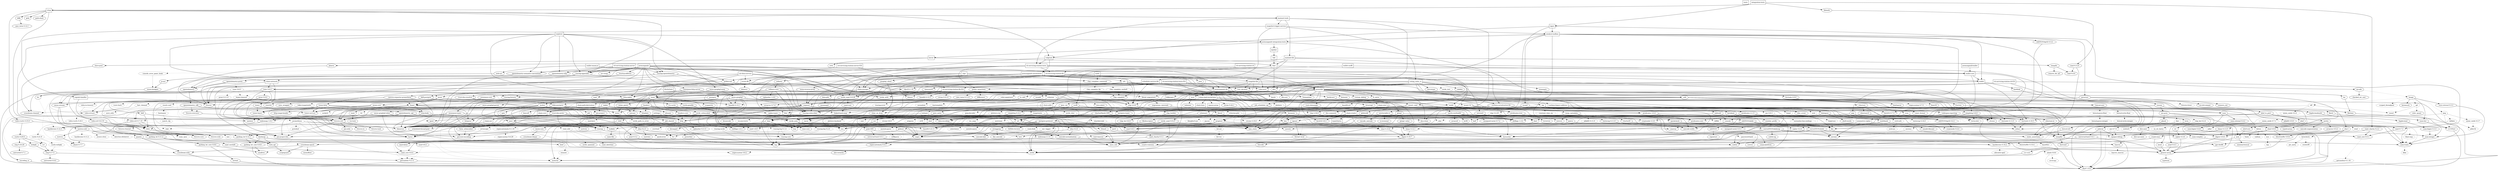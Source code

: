 digraph {
    0 [ label = "tests" shape = box]
    1 [ label = "catalyst-toolbox" shape = box]
    2 [ label = "chain-addr" shape = box]
    3 [ label = "chain-core" shape = box]
    4 [ label = "chain-ser" shape = box]
    5 [ label = "chain-crypto" shape = box]
    6 [ label = "typed-bytes" shape = box]
    7 [ label = "chain-impl-mockchain" shape = box]
    8 [ label = "cardano-legacy-address" shape = box]
    9 [ label = "chain-time" shape = box]
    10 [ label = "chain-vote" shape = box]
    11 [ label = "imhamt" shape = box]
    12 [ label = "sparse-array" shape = box]
    13 [ label = "chain-storage" shape = box]
    14 [ label = "jcli" shape = box]
    15 [ label = "jormungandr-lib" shape = box]
    16 [ label = "jormungandr-automation" shape = box]
    17 [ label = "jortestkit" shape = box]
    18 [ label = "jormungandr-integration-tests" shape = box]
    19 [ label = "hersir" shape = box]
    20 [ label = "thor" shape = box]
    21 [ label = "loki" shape = box]
    22 [ label = "mjolnir" shape = box]
    23 [ label = "snapshot-lib" shape = box]
    24 [ label = "symmetric-cipher" shape = box]
    25 [ label = "vit-servicing-station-lib" shape = box]
    26 [ label = "event-db" shape = box]
    27 [ label = "vit-servicing-station-tests" shape = box]
    28 [ label = "wallet" shape = box]
    29 [ label = "chain-path-derivation" shape = box]
    30 [ label = "hdkeygen" shape = box]
    31 [ label = "chain-network" shape = box]
    32 [ label = "jormungandrwallet" shape = box]
    33 [ label = "wallet-core" shape = box]
    34 [ label = "wallet-wasm-js" shape = box]
    35 [ label = "wallet-uniffi" shape = box]
    36 [ label = "jormungandr" shape = box]
    37 [ label = "explorer" shape = box]
    38 [ label = "settings" shape = box]
    39 [ label = "blockchain" shape = box]
    40 [ label = "vit-servicing-station-cli" shape = box]
    41 [ label = "vit-servicing-station-server" shape = box]
    42 [ label = "iapyx" shape = box]
    43 [ label = "valgrind" shape = box]
    44 [ label = "vitup" shape = box]
    45 [ label = "mainnet-lib" shape = box]
    46 [ label = "mainnet-tools" shape = box]
    47 [ label = "scheduler-service-lib" shape = box]
    48 [ label = "signals-handler" shape = box]
    49 [ label = "snapshot-trigger-service" shape = box]
    50 [ label = "voting_tools_rs" shape = box]
    51 [ label = "integration-tests" shape = box]
    52 [ label = "cat-data-service" shape = box]
    53 [ label = "audit" shape = box]
    54 [ label = "vit-servicing-station-cli-f10" shape = box]
    55 [ label = "vit-servicing-station-lib-f10" shape = box]
    56 [ label = "vit-servicing-station-server-f10" shape = box]
    57 [ label = "vit-servicing-station-tests-f10" shape = box]
    58 [ label = "sign" shape = box]
    59 [ label = "assert_fs" ]
    60 [ label = "bech32 0.8.1" ]
    61 [ label = "clap 4.4.8" ]
    62 [ label = "color-eyre" ]
    63 [ label = "csv" ]
    64 [ label = "fraction" ]
    65 [ label = "futures" ]
    66 [ label = "gag" ]
    67 [ label = "governor" ]
    68 [ label = "graphql_client" ]
    69 [ label = "hex" ]
    70 [ label = "image" ]
    71 [ label = "itertools 0.10.5" ]
    72 [ label = "once_cell" ]
    73 [ label = "qrcode" ]
    74 [ label = "quircs" ]
    75 [ label = "rand 0.8.5" ]
    76 [ label = "rand_chacha 0.3.1" ]
    77 [ label = "rayon" ]
    78 [ label = "regex" ]
    79 [ label = "reqwest" ]
    80 [ label = "rust_decimal" ]
    81 [ label = "serde" ]
    82 [ label = "serde_json" ]
    83 [ label = "serde_yaml 0.9.27" ]
    84 [ label = "sscanf" ]
    85 [ label = "thiserror" ]
    86 [ label = "time" ]
    87 [ label = "tokio" ]
    88 [ label = "tracing" ]
    89 [ label = "tracing-subscriber" ]
    90 [ label = "url" ]
    91 [ label = "cryptoxide 0.4.4" ]
    92 [ label = "proptest" ]
    93 [ label = "quickcheck" ]
    94 [ label = "curve25519-dalek-ng" ]
    95 [ label = "ed25519-bip32 0.4.1" ]
    96 [ label = "ed25519-dalek" ]
    97 [ label = "generic-array" ]
    98 [ label = "rand_core 0.6.4" ]
    99 [ label = "sha2 0.10.8" ]
    100 [ label = "bigdecimal" ]
    101 [ label = "bigdecimalmath" ]
    102 [ label = "lazy_static" ]
    103 [ label = "num" ]
    104 [ label = "strum 0.24.1" ]
    105 [ label = "cbor_event" ]
    106 [ label = "base64 0.21.5" ]
    107 [ label = "const_format" ]
    108 [ label = "criterion" style = dashed]
    109 [ label = "data-pile" ]
    110 [ label = "sled" ]
    111 [ label = "tempfile" ]
    112 [ label = "base64 0.13.1" ]
    113 [ label = "bincode" ]
    114 [ label = "bytes" ]
    115 [ label = "clap_complete" ]
    116 [ label = "gtmpl" ]
    117 [ label = "rpassword" ]
    118 [ label = "serde_yaml 0.8.26" ]
    119 [ label = "http" ]
    120 [ label = "humantime" ]
    121 [ label = "parity-multiaddr" ]
    122 [ label = "serde_with" ]
    123 [ label = "assert_cmd" ]
    124 [ label = "bytesize" ]
    125 [ label = "custom_debug" ]
    126 [ label = "flate2" ]
    127 [ label = "fs_extra" ]
    128 [ label = "json" ]
    129 [ label = "keynesis" ]
    130 [ label = "log" ]
    131 [ label = "netstat2" ]
    132 [ label = "os_info" ]
    133 [ label = "poldercast" ]
    134 [ label = "predicates 2.1.5" ]
    135 [ label = "prost 0.9.0" ]
    136 [ label = "semver" ]
    137 [ label = "sysinfo" ]
    138 [ label = "tar" ]
    139 [ label = "tokio-stream" ]
    140 [ label = "tonic 0.6.2" ]
    141 [ label = "warp" ]
    142 [ label = "zip" ]
    143 [ label = "console" ]
    144 [ label = "dialoguer" ]
    145 [ label = "indicatif" ]
    146 [ label = "sha-1" ]
    147 [ label = "sha2 0.9.9" ]
    148 [ label = "bech32 0.7.3" ]
    149 [ label = "yaml-rust" ]
    150 [ label = "ctrlc" ]
    151 [ label = "slave-pool" ]
    152 [ label = "cocoon" ]
    153 [ label = "dirs" ]
    154 [ label = "serde_test" style = dashed]
    155 [ label = "zeroize" ]
    156 [ label = "diesel" ]
    157 [ label = "diesel_migrations" ]
    158 [ label = "dotenv" ]
    159 [ label = "http-zipkin" ]
    160 [ label = "notify" ]
    161 [ label = "r2d2" ]
    162 [ label = "simplelog 0.8.0" ]
    163 [ label = "tracing-futures" ]
    164 [ label = "bb8" ]
    165 [ label = "bb8-postgres" ]
    166 [ label = "chrono" ]
    167 [ label = "dotenvy" ]
    168 [ label = "tokio-postgres" ]
    169 [ label = "cfg-if 0.1.10" ]
    170 [ label = "dyn-clone" ]
    171 [ label = "fake" ]
    172 [ label = "hyper" ]
    173 [ label = "postgres" ]
    174 [ label = "pretty_assertions" ]
    175 [ label = "rand 0.7.3" ]
    176 [ label = "rand_core 0.5.1" ]
    177 [ label = "refinery" ]
    178 [ label = "hashlink" ]
    179 [ label = "http-body" ]
    180 [ label = "pin-project" ]
    181 [ label = "clear_on_drop" ]
    182 [ label = "console_error_panic_hook" style = dashed]
    183 [ label = "getrandom 0.2.11" ]
    184 [ label = "js-sys" ]
    185 [ label = "wasm-bindgen" ]
    186 [ label = "web-sys" ]
    187 [ label = "uniffi" ]
    188 [ label = "arc-swap" ]
    189 [ label = "jsonrpsee-core" ]
    190 [ label = "jsonrpsee-http-server" ]
    191 [ label = "linked-hash-map" ]
    192 [ label = "local-ip-address" ]
    193 [ label = "lru" ]
    194 [ label = "opentelemetry" ]
    195 [ label = "opentelemetry-otlp" ]
    196 [ label = "opentelemetry-semantic-conventions" ]
    197 [ label = "prometheus" style = dashed]
    198 [ label = "tokio-util 0.6.10" ]
    199 [ label = "tracing-appender" ]
    200 [ label = "tracing-opentelemetry" ]
    201 [ label = "trust-dns-resolver" ]
    202 [ label = "anyhow" ]
    203 [ label = "async-graphql" ]
    204 [ label = "async-graphql-warp" ]
    205 [ label = "futures-channel" ]
    206 [ label = "futures-util" ]
    207 [ label = "ed25519-bip32 0.3.2" ]
    208 [ label = "prettytable-rs" ]
    209 [ label = "warp-reverse-proxy" ]
    210 [ label = "diffy" ]
    211 [ label = "glob" ]
    212 [ label = "path-slash" ]
    213 [ label = "rustls 0.20.9" ]
    214 [ label = "rustls-pemfile" ]
    215 [ label = "tempdir" ]
    216 [ label = "tokio-rustls 0.23.4" ]
    217 [ label = "uuid 0.8.2" ]
    218 [ label = "walkdir" ]
    219 [ label = "cardano-serialization-lib" ]
    220 [ label = "pharos" ]
    221 [ label = "job_scheduler_ng" ]
    222 [ label = "num-traits" ]
    223 [ label = "uuid 1.6.0" ]
    224 [ label = "bytekind" ]
    225 [ label = "cddl" ]
    226 [ label = "ciborium" ]
    227 [ label = "dashmap" ]
    228 [ label = "microtype" ]
    229 [ label = "nonempty" ]
    230 [ label = "validity" ]
    231 [ label = "cfg-if 1.0.0" ]
    232 [ label = "libmath" ]
    233 [ label = "rand_chacha 0.2.2" ]
    234 [ label = "axum" ]
    235 [ label = "metrics" ]
    236 [ label = "metrics-exporter-prometheus" ]
    237 [ label = "tower-http" ]
    238 [ label = "clap_complete_command" ]
    239 [ label = "base64 0.12.3" ]
    240 [ label = "structopt" ]
    241 [ label = "itertools 0.9.0" ]
    242 [ label = "strum 0.21.0" ]
    243 [ label = "anstyle" ]
    244 [ label = "doc-comment" ]
    245 [ label = "globwalk" ]
    246 [ label = "predicates 3.0.4" ]
    247 [ label = "predicates-core" ]
    248 [ label = "predicates-tree" ]
    249 [ label = "clap_builder" ]
    250 [ label = "backtrace" ]
    251 [ label = "color-spantrace" style = dashed]
    252 [ label = "eyre" ]
    253 [ label = "indenter" ]
    254 [ label = "owo-colors" ]
    255 [ label = "tracing-error" style = dashed]
    256 [ label = "csv-core" ]
    257 [ label = "itoa" ]
    258 [ label = "ryu" ]
    259 [ label = "futures-core" ]
    260 [ label = "futures-executor" ]
    261 [ label = "futures-io" ]
    262 [ label = "futures-sink" ]
    263 [ label = "futures-task" ]
    264 [ label = "filedescriptor" ]
    265 [ label = "futures-timer" style = dashed]
    266 [ label = "no-std-compat" ]
    267 [ label = "nonzero_ext" ]
    268 [ label = "parking_lot 0.12.1" ]
    269 [ label = "smallvec" ]
    270 [ label = "bytemuck" ]
    271 [ label = "byteorder" ]
    272 [ label = "color_quant" ]
    273 [ label = "gif" style = dashed]
    274 [ label = "jpeg-decoder" style = dashed]
    275 [ label = "num-iter" ]
    276 [ label = "num-rational 0.3.2" ]
    277 [ label = "png" style = dashed]
    278 [ label = "scoped_threadpool" style = dashed]
    279 [ label = "tiff" style = dashed]
    280 [ label = "either" ]
    281 [ label = "checked_int_cast" ]
    282 [ label = "ppv-lite86" ]
    283 [ label = "rayon-core" ]
    284 [ label = "aho-corasick" ]
    285 [ label = "memchr" ]
    286 [ label = "regex-automata 0.4.3" ]
    287 [ label = "regex-syntax 0.8.2" ]
    288 [ label = "serde_urlencoded" ]
    289 [ label = "tower-service" ]
    290 [ label = "arrayvec 0.7.4" ]
    291 [ label = "borsh" style = dashed]
    292 [ label = "rkyv" style = dashed]
    293 [ label = "indexmap 2.1.0" ]
    294 [ label = "unsafe-libyaml" ]
    295 [ label = "deranged" ]
    296 [ label = "powerfmt" ]
    297 [ label = "time-core" ]
    298 [ label = "mio" style = dashed]
    299 [ label = "num_cpus" style = dashed]
    300 [ label = "pin-project-lite" ]
    301 [ label = "tracing-core" ]
    302 [ label = "matchers" style = dashed]
    303 [ label = "nu-ansi-term" style = dashed]
    304 [ label = "sharded-slab" style = dashed]
    305 [ label = "thread_local" ]
    306 [ label = "tracing-log 0.2.0" style = dashed]
    307 [ label = "tracing-serde" style = dashed]
    308 [ label = "form_urlencoded" ]
    309 [ label = "idna 0.4.0" ]
    310 [ label = "percent-encoding" ]
    311 [ label = "bit-set" style = dashed]
    312 [ label = "bit-vec" style = dashed]
    313 [ label = "bitflags 2.4.1" ]
    314 [ label = "rand_xorshift" ]
    315 [ label = "rusty-fork" style = dashed]
    316 [ label = "unarray" ]
    317 [ label = "env_logger" style = dashed]
    318 [ label = "digest 0.9.0" ]
    319 [ label = "subtle-ng" ]
    320 [ label = "curve25519-dalek" ]
    321 [ label = "ed25519" ]
    322 [ label = "typenum" ]
    323 [ label = "digest 0.10.7" ]
    324 [ label = "num-bigint 0.3.3" ]
    325 [ label = "num-integer" ]
    326 [ label = "num-bigint 0.4.6" ]
    327 [ label = "num-complex" ]
    328 [ label = "num-rational 0.4.2" ]
    329 [ label = "atty" style = dashed]
    330 [ label = "cast" style = dashed]
    331 [ label = "clap 2.34.0" ]
    332 [ label = "criterion-plot" style = dashed]
    333 [ label = "oorandom" style = dashed]
    334 [ label = "plotters" style = dashed]
    335 [ label = "serde_cbor" style = dashed]
    336 [ label = "tinytemplate" style = dashed]
    337 [ label = "memmap2" ]
    338 [ label = "crc32fast" ]
    339 [ label = "crossbeam-epoch" ]
    340 [ label = "crossbeam-utils" ]
    341 [ label = "fxhash" ]
    342 [ label = "libc" ]
    343 [ label = "parking_lot 0.11.2" ]
    344 [ label = "fastrand" ]
    345 [ label = "gtmpl_value" ]
    346 [ label = "indexmap 1.9.3" ]
    347 [ label = "fnv" ]
    348 [ label = "arrayref" ]
    349 [ label = "bs58" ]
    350 [ label = "data-encoding" ]
    351 [ label = "multihash" ]
    352 [ label = "static_assertions" ]
    353 [ label = "unsigned-varint 0.7.2" ]
    354 [ label = "bstr" ]
    355 [ label = "wait-timeout" ]
    356 [ label = "miniz_oxide 0.7.1" style = dashed]
    357 [ label = "cryptoxide 0.3.6" ]
    358 [ label = "bitflags 1.3.2" ]
    359 [ label = "difflib" style = dashed]
    360 [ label = "float-cmp" style = dashed]
    361 [ label = "normalize-line-endings" style = dashed]
    362 [ label = "filetime" ]
    363 [ label = "tokio-util 0.7.10" ]
    364 [ label = "async-stream" ]
    365 [ label = "h2" style = dashed]
    366 [ label = "hyper-timeout" style = dashed]
    367 [ label = "tower" ]
    368 [ label = "tower-layer" ]
    369 [ label = "headers" ]
    370 [ label = "mime" ]
    371 [ label = "mime_guess" ]
    372 [ label = "multer" ]
    373 [ label = "scoped-tls" ]
    374 [ label = "tokio-rustls 0.24.1" style = dashed]
    375 [ label = "tokio-tungstenite" style = dashed]
    376 [ label = "aes 0.8.3" style = dashed]
    377 [ label = "bzip2" style = dashed]
    378 [ label = "constant_time_eq" style = dashed]
    379 [ label = "hmac 0.12.1" ]
    380 [ label = "pbkdf2 0.11.0" style = dashed]
    381 [ label = "sha1" ]
    382 [ label = "zstd" style = dashed]
    383 [ label = "unicode-width" ]
    384 [ label = "shell-words" ]
    385 [ label = "number_prefix" ]
    386 [ label = "block-buffer 0.9.0" ]
    387 [ label = "opaque-debug" ]
    388 [ label = "crossbeam-channel" ]
    389 [ label = "aes-gcm" ]
    390 [ label = "chacha20poly1305" ]
    391 [ label = "hmac 0.11.0" ]
    392 [ label = "pbkdf2 0.9.0" ]
    393 [ label = "dirs-sys" ]
    394 [ label = "libsqlite3-sys" style = dashed]
    395 [ label = "pq-sys" style = dashed]
    396 [ label = "migrations_internals" ]
    397 [ label = "zipkin" ]
    398 [ label = "scheduled-thread-pool" ]
    399 [ label = "termcolor" ]
    400 [ label = "fallible-iterator" ]
    401 [ label = "phf" ]
    402 [ label = "postgres-protocol" ]
    403 [ label = "postgres-types" ]
    404 [ label = "whoami" ]
    405 [ label = "deunicode" ]
    406 [ label = "url-escape" style = dashed]
    407 [ label = "httparse" ]
    408 [ label = "httpdate" ]
    409 [ label = "socket2" style = dashed]
    410 [ label = "want" ]
    411 [ label = "ansi_term 0.11.0" ]
    412 [ label = "difference" ]
    413 [ label = "getrandom 0.1.16" style = dashed]
    414 [ label = "refinery-core" ]
    415 [ label = "hashbrown 0.14.2" ]
    416 [ label = "camino" ]
    417 [ label = "cargo_metadata" ]
    418 [ label = "beef" ]
    419 [ label = "jsonrpsee-types" ]
    420 [ label = "rustc-hash" style = dashed]
    421 [ label = "globset" ]
    422 [ label = "unicase" ]
    423 [ label = "hashbrown 0.12.3" ]
    424 [ label = "opentelemetry_api" ]
    425 [ label = "opentelemetry_sdk" ]
    426 [ label = "opentelemetry-proto" ]
    427 [ label = "prost 0.11.9" style = dashed]
    428 [ label = "tonic 0.8.3" style = dashed]
    429 [ label = "protobuf" style = dashed]
    430 [ label = "slab" style = dashed]
    431 [ label = "tracing-log 0.1.4" style = dashed]
    432 [ label = "lru-cache" ]
    433 [ label = "resolv-conf" style = dashed]
    434 [ label = "trust-dns-proto" ]
    435 [ label = "async-graphql-parser" ]
    436 [ label = "async-graphql-value" ]
    437 [ label = "fast_chemail" style = dashed]
    438 [ label = "pin-utils" ]
    439 [ label = "encode_unicode" ]
    440 [ label = "is-terminal" ]
    441 [ label = "term" ]
    442 [ label = "ansi_term 0.12.1" ]
    443 [ label = "ring 0.16.20" ]
    444 [ label = "sct" ]
    445 [ label = "webpki" ]
    446 [ label = "rand 0.4.6" ]
    447 [ label = "remove_dir_all" ]
    448 [ label = "same-file" ]
    449 [ label = "schemars" ]
    450 [ label = "cron" ]
    451 [ label = "libm" style = dashed]
    452 [ label = "abnf_to_pest" ]
    453 [ label = "base16" ]
    454 [ label = "base64-url" style = dashed]
    455 [ label = "clap 3.2.25" style = dashed]
    456 [ label = "codespan-reporting" ]
    457 [ label = "hexf-parse" ]
    458 [ label = "itertools 0.11.0" ]
    459 [ label = "lexical-core" ]
    460 [ label = "pest_meta" ]
    461 [ label = "pest_vm" ]
    462 [ label = "regex-syntax 0.7.5" style = dashed]
    463 [ label = "simplelog 0.12.1" ]
    464 [ label = "uriparse" style = dashed]
    465 [ label = "ciborium-io" ]
    466 [ label = "ciborium-ll" ]
    467 [ label = "lock_api" ]
    468 [ label = "parking_lot_core 0.9.9" ]
    469 [ label = "secrecy" style = dashed]
    470 [ label = "rand 0.3.23" ]
    471 [ label = "axum-core" ]
    472 [ label = "matchit" ]
    473 [ label = "serde_path_to_error" style = dashed]
    474 [ label = "sync_wrapper" ]
    475 [ label = "ahash 0.7.7" ]
    476 [ label = "ipnet" ]
    477 [ label = "metrics-util" ]
    478 [ label = "quanta" ]
    479 [ label = "http-range-header" ]
    480 [ label = "clap_complete_fig" style = dashed]
    481 [ label = "clap_complete_nushell" style = dashed]
    482 [ label = "ignore" ]
    483 [ label = "termtree" ]
    484 [ label = "anstream" style = dashed]
    485 [ label = "clap_lex 0.6.0" ]
    486 [ label = "strsim 0.10.0" style = dashed]
    487 [ label = "rustc-demangle" ]
    488 [ label = "weezl" style = dashed]
    489 [ label = "deflate" style = dashed]
    490 [ label = "miniz_oxide 0.3.7" style = dashed]
    491 [ label = "miniz_oxide 0.4.4" style = dashed]
    492 [ label = "crossbeam-deque" ]
    493 [ label = "bitvec" style = dashed]
    494 [ label = "bytecheck" style = dashed]
    495 [ label = "ptr_meta" style = dashed]
    496 [ label = "rend" style = dashed]
    497 [ label = "seahash" style = dashed]
    498 [ label = "tinyvec" ]
    499 [ label = "equivalent" ]
    500 [ label = "regex-automata 0.1.10" style = dashed]
    501 [ label = "overload" style = dashed]
    502 [ label = "unicode-bidi" ]
    503 [ label = "unicode-normalization" ]
    504 [ label = "quick-error" style = dashed]
    505 [ label = "subtle" ]
    506 [ label = "signature" ]
    507 [ label = "block-buffer 0.10.4" style = dashed]
    508 [ label = "crypto-common" ]
    509 [ label = "strsim 0.8.0" style = dashed]
    510 [ label = "textwrap 0.11.0" ]
    511 [ label = "vec_map" style = dashed]
    512 [ label = "plotters-backend" style = dashed]
    513 [ label = "plotters-svg" style = dashed]
    514 [ label = "half" ]
    515 [ label = "memoffset" ]
    516 [ label = "scopeguard" ]
    517 [ label = "instant" ]
    518 [ label = "parking_lot_core 0.8.6" ]
    519 [ label = "unsigned-varint 0.5.1" ]
    520 [ label = "adler" style = dashed]
    521 [ label = "tokio-io-timeout" style = dashed]
    522 [ label = "headers-core" ]
    523 [ label = "encoding_rs" ]
    524 [ label = "spin" ]
    525 [ label = "rustls 0.21.9" style = dashed]
    526 [ label = "tungstenite" style = dashed]
    527 [ label = "cipher 0.4.4" ]
    528 [ label = "bzip2-sys" style = dashed]
    529 [ label = "password-hash" style = dashed]
    530 [ label = "zstd-safe" style = dashed]
    531 [ label = "aead 0.4.3" ]
    532 [ label = "aes 0.7.5" style = dashed]
    533 [ label = "cipher 0.3.0" ]
    534 [ label = "ctr" ]
    535 [ label = "ghash" ]
    536 [ label = "aead 0.5.2" ]
    537 [ label = "chacha20" ]
    538 [ label = "poly1305" ]
    539 [ label = "crypto-mac" ]
    540 [ label = "lazycell" ]
    541 [ label = "zipkin-types" ]
    542 [ label = "phf_shared" ]
    543 [ label = "md-5" ]
    544 [ label = "stringprep" ]
    545 [ label = "try-lock" ]
    546 [ label = "siphasher 1.0.0" ]
    547 [ label = "toml" ]
    548 [ label = "ahash 0.8.6" style = dashed]
    549 [ label = "allocator-api2" style = dashed]
    550 [ label = "cargo-platform" ]
    551 [ label = "hostname" style = dashed]
    552 [ label = "idna 0.2.3" ]
    553 [ label = "pest" ]
    554 [ label = "ascii_utils" style = dashed]
    555 [ label = "dirs-next" ]
    556 [ label = "untrusted 0.7.1" ]
    557 [ label = "ring 0.17.5" ]
    558 [ label = "untrusted 0.9.0" ]
    559 [ label = "nom" ]
    560 [ label = "abnf" ]
    561 [ label = "pretty" ]
    562 [ label = "clap_lex 0.2.4" style = dashed]
    563 [ label = "textwrap 0.16.0" style = dashed]
    564 [ label = "lexical-parse-float" style = dashed]
    565 [ label = "lexical-parse-integer" style = dashed]
    566 [ label = "lexical-util" ]
    567 [ label = "lexical-write-float" style = dashed]
    568 [ label = "lexical-write-integer" style = dashed]
    569 [ label = "atomic-shim" style = dashed]
    570 [ label = "hashbrown 0.11.2" style = dashed]
    571 [ label = "sketches-ddsketch" style = dashed]
    572 [ label = "anstyle-parse" style = dashed]
    573 [ label = "anstyle-query" style = dashed]
    574 [ label = "colorchoice" style = dashed]
    575 [ label = "utf8parse" style = dashed]
    576 [ label = "adler32" style = dashed]
    577 [ label = "funty" style = dashed]
    578 [ label = "radium" style = dashed]
    579 [ label = "tap" style = dashed]
    580 [ label = "wyz" style = dashed]
    581 [ label = "simdutf8" style = dashed]
    582 [ label = "tinyvec_macros" style = dashed]
    583 [ label = "regex-syntax 0.6.29" style = dashed]
    584 [ label = "rustls-webpki" style = dashed]
    585 [ label = "utf-8" style = dashed]
    586 [ label = "inout" ]
    587 [ label = "base64ct" style = dashed]
    588 [ label = "zstd-sys" style = dashed]
    589 [ label = "polyval" ]
    590 [ label = "universal-hash 0.5.1" ]
    591 [ label = "siphasher 0.3.11" ]
    592 [ label = "finl_unicode" ]
    593 [ label = "serde_spanned" ]
    594 [ label = "toml_datetime" ]
    595 [ label = "toml_edit" style = dashed]
    596 [ label = "zerocopy" style = dashed]
    597 [ label = "match_cfg" style = dashed]
    598 [ label = "matches" ]
    599 [ label = "ucd-trie" ]
    600 [ label = "dirs-sys-next" ]
    601 [ label = "minimal-lexical" ]
    602 [ label = "abnf-core" ]
    603 [ label = "arrayvec 0.5.2" ]
    604 [ label = "typed-arena" ]
    605 [ label = "unicode-segmentation" ]
    606 [ label = "os_str_bytes" style = dashed]
    607 [ label = "universal-hash 0.4.1" ]
    608 [ label = "winnow" style = dashed]
    1 -> 62 [ ]
    1 -> 66 [ ]
    1 -> 67 [ ]
    1 -> 18 [ ]
    1 -> 73 [ ]
    1 -> 74 [ ]
    1 -> 84 [ ]
    1 -> 24 [ ]
    1 -> 25 [ style = dotted]
    1 -> 28 [ ]
    2 -> 3 [ ]
    2 -> 5 [ ]
    3 -> 4 [ ]
    4 -> 85 [ ]
    5 -> 60 [ ]
    5 -> 94 [ ]
    5 -> 95 [ ]
    5 -> 96 [ ]
    5 -> 69 [ ]
    5 -> 92 [ style = dotted]
    5 -> 93 [ style = dotted]
    5 -> 77 [ ]
    5 -> 99 [ ]
    5 -> 6 [ ]
    7 -> 8 [ ]
    7 -> 2 [ ]
    7 -> 9 [ ]
    7 -> 10 [ ]
    7 -> 11 [ ]
    7 -> 12 [ ]
    7 -> 104 [ ]
    8 -> 105 [ ]
    8 -> 95 [ ]
    9 -> 3 [ ]
    9 -> 92 [ style = dotted]
    9 -> 93 [ style = dotted]
    10 -> 106 [ ]
    10 -> 101 [ ]
    10 -> 3 [ ]
    10 -> 5 [ ]
    10 -> 107 [ ]
    10 -> 103 [ ]
    10 -> 88 [ ]
    11 -> 92 [ style = dotted]
    11 -> 85 [ ]
    13 -> 108 [ style = dotted]
    13 -> 109 [ ]
    13 -> 98 [ style = dotted]
    13 -> 110 [ ]
    13 -> 111 [ style = dotted]
    13 -> 85 [ ]
    14 -> 113 [ ]
    14 -> 115 [ ]
    14 -> 116 [ ]
    14 -> 15 [ ]
    14 -> 79 [ ]
    14 -> 117 [ ]
    14 -> 118 [ ]
    15 -> 7 [ ]
    15 -> 119 [ ]
    15 -> 120 [ ]
    15 -> 121 [ ]
    15 -> 122 [ ]
    16 -> 123 [ ]
    16 -> 13 [ ]
    16 -> 68 [ ]
    16 -> 14 [ ]
    16 -> 17 [ ]
    16 -> 128 [ ]
    16 -> 131 [ ]
    16 -> 133 [ ]
    16 -> 140 [ ]
    16 -> 89 [ ]
    17 -> 59 [ ]
    17 -> 112 [ ]
    17 -> 60 [ ]
    17 -> 124 [ ]
    17 -> 63 [ ]
    17 -> 125 [ ]
    17 -> 144 [ ]
    17 -> 127 [ ]
    17 -> 69 [ ]
    17 -> 120 [ ]
    17 -> 145 [ ]
    17 -> 132 [ ]
    17 -> 134 [ ]
    17 -> 79 [ ]
    17 -> 136 [ ]
    17 -> 118 [ ]
    17 -> 146 [ ]
    17 -> 147 [ ]
    17 -> 137 [ ]
    17 -> 138 [ ]
    17 -> 141 [ ]
    17 -> 142 [ ]
    18 -> 148 [ ]
    18 -> 19 [ ]
    18 -> 22 [ ]
    19 -> 150 [ ]
    19 -> 151 [ ]
    19 -> 20 [ ]
    20 -> 152 [ ]
    20 -> 153 [ ]
    20 -> 16 [ ]
    21 -> 20 [ ]
    22 -> 21 [ ]
    23 -> 64 [ ]
    23 -> 15 [ ]
    23 -> 79 [ ]
    23 -> 80 [ ]
    23 -> 154 [ style = dotted]
    23 -> 83 [ ]
    24 -> 91 [ ]
    24 -> 75 [ ]
    24 -> 85 [ ]
    24 -> 155 [ ]
    25 -> 61 [ ]
    25 -> 157 [ ]
    25 -> 158 [ ]
    25 -> 26 [ ]
    25 -> 159 [ ]
    25 -> 71 [ ]
    25 -> 160 [ ]
    25 -> 162 [ ]
    25 -> 23 [ ]
    25 -> 163 [ ]
    25 -> 89 [ ]
    25 -> 141 [ ]
    26 -> 165 [ ]
    26 -> 167 [ ]
    26 -> 80 [ ]
    26 -> 85 [ ]
    27 -> 123 [ ]
    27 -> 169 [ ]
    27 -> 170 [ ]
    27 -> 171 [ ]
    27 -> 17 [ ]
    27 -> 174 [ ]
    27 -> 177 [ ]
    27 -> 25 [ ]
    28 -> 178 [ ]
    28 -> 30 [ ]
    28 -> 71 [ ]
    28 -> 15 [ ]
    29 -> 85 [ ]
    30 -> 8 [ ]
    30 -> 2 [ ]
    30 -> 29 [ ]
    31 -> 5 [ ]
    31 -> 65 [ ]
    31 -> 85 [ ]
    31 -> 140 [ ]
    32 -> 33 [ ]
    33 -> 148 [ ]
    33 -> 24 [ ]
    33 -> 28 [ ]
    34 -> 181 [ ]
    34 -> 182 [ style = dotted]
    34 -> 33 [ ]
    34 -> 186 [ ]
    35 -> 187 [ ]
    35 -> 33 [ ]
    36 -> 188 [ ]
    36 -> 31 [ ]
    36 -> 13 [ ]
    36 -> 61 [ ]
    36 -> 159 [ ]
    36 -> 15 [ ]
    36 -> 190 [ ]
    36 -> 192 [ ]
    36 -> 195 [ ]
    36 -> 196 [ ]
    36 -> 133 [ ]
    36 -> 197 [ style = dotted]
    36 -> 79 [ ]
    36 -> 118 [ ]
    36 -> 199 [ ]
    36 -> 200 [ ]
    36 -> 201 [ ]
    36 -> 141 [ ]
    37 -> 202 [ ]
    37 -> 204 [ ]
    37 -> 31 [ ]
    37 -> 159 [ ]
    37 -> 18 [ ]
    37 -> 195 [ ]
    37 -> 196 [ ]
    37 -> 199 [ ]
    37 -> 200 [ ]
    38 -> 110 [ ]
    38 -> 85 [ ]
    39 -> 7 [ ]
    39 -> 193 [ ]
    40 -> 63 [ ]
    40 -> 25 [ ]
    41 -> 195 [ ]
    41 -> 196 [ ]
    41 -> 199 [ ]
    41 -> 200 [ ]
    41 -> 25 [ ]
    42 -> 1 [ ]
    42 -> 207 [ ]
    42 -> 208 [ ]
    42 -> 43 [ ]
    43 -> 16 [ ]
    43 -> 27 [ ]
    43 -> 33 [ ]
    43 -> 209 [ ]
    44 -> 210 [ ]
    44 -> 211 [ ]
    44 -> 46 [ ]
    44 -> 212 [ ]
    44 -> 216 [ ]
    44 -> 199 [ ]
    44 -> 217 [ ]
    44 -> 43 [ ]
    45 -> 219 [ ]
    45 -> 220 [ ]
    45 -> 23 [ ]
    45 -> 215 [ ]
    45 -> 20 [ ]
    46 -> 221 [ ]
    46 -> 45 [ ]
    46 -> 208 [ ]
    46 -> 49 [ ]
    46 -> 27 [ ]
    47 -> 166 [ ]
    47 -> 61 [ ]
    47 -> 65 [ ]
    47 -> 17 [ ]
    47 -> 223 [ ]
    48 -> 65 [ ]
    48 -> 87 [ ]
    49 -> 1 [ ]
    49 -> 47 [ ]
    49 -> 48 [ ]
    49 -> 50 [ ]
    50 -> 224 [ ]
    50 -> 219 [ ]
    50 -> 225 [ ]
    50 -> 61 [ ]
    50 -> 62 [ ]
    50 -> 227 [ ]
    50 -> 153 [ ]
    50 -> 228 [ ]
    50 -> 229 [ ]
    50 -> 92 [ ]
    50 -> 77 [ ]
    50 -> 80 [ ]
    50 -> 230 [ ]
    51 -> 42 [ ]
    51 -> 232 [ ]
    51 -> 233 [ ]
    51 -> 44 [ ]
    52 -> 234 [ ]
    52 -> 61 [ ]
    52 -> 26 [ ]
    52 -> 236 [ ]
    52 -> 122 [ ]
    52 -> 237 [ ]
    52 -> 89 [ ]
    53 -> 13 [ ]
    53 -> 238 [ ]
    53 -> 62 [ ]
    53 -> 118 [ ]
    53 -> 28 [ ]
    54 -> 63 [ ]
    54 -> 175 [ ]
    54 -> 111 [ ]
    54 -> 55 [ ]
    55 -> 239 [ ]
    55 -> 157 [ ]
    55 -> 158 [ ]
    55 -> 159 [ ]
    55 -> 241 [ ]
    55 -> 160 [ ]
    55 -> 162 [ ]
    55 -> 240 [ ]
    55 -> 242 [ ]
    55 -> 163 [ ]
    55 -> 89 [ ]
    55 -> 141 [ ]
    56 -> 199 [ ]
    56 -> 55 [ ]
    57 -> 123 [ ]
    57 -> 169 [ ]
    57 -> 7 [ ]
    57 -> 170 [ ]
    57 -> 171 [ ]
    57 -> 17 [ ]
    57 -> 174 [ ]
    57 -> 55 [ ]
    58 -> 13 [ ]
    58 -> 238 [ ]
    58 -> 62 [ ]
    58 -> 15 [ ]
    58 -> 79 [ ]
    58 -> 118 [ ]
    59 -> 244 [ ]
    59 -> 245 [ ]
    59 -> 246 [ ]
    59 -> 248 [ ]
    59 -> 111 [ ]
    61 -> 249 [ ]
    62 -> 250 [ ]
    62 -> 251 [ style = dotted]
    62 -> 252 [ ]
    63 -> 256 [ ]
    63 -> 257 [ ]
    63 -> 258 [ ]
    63 -> 81 [ ]
    64 -> 102 [ style = dotted]
    64 -> 103 [ ]
    65 -> 260 [ style = dotted]
    66 -> 264 [ ]
    66 -> 111 [ ]
    67 -> 65 [ style = dotted]
    67 -> 265 [ style = dotted]
    67 -> 266 [ ]
    67 -> 267 [ ]
    67 -> 268 [ ]
    67 -> 75 [ style = dotted]
    68 -> 82 [ ]
    70 -> 270 [ ]
    70 -> 273 [ style = dotted]
    70 -> 275 [ ]
    70 -> 276 [ ]
    70 -> 277 [ style = dotted]
    70 -> 278 [ style = dotted]
    70 -> 279 [ style = dotted]
    71 -> 280 [ ]
    73 -> 281 [ ]
    73 -> 70 [ style = dotted]
    74 -> 222 [ ]
    74 -> 85 [ ]
    75 -> 76 [ style = dotted]
    76 -> 282 [ ]
    76 -> 98 [ ]
    77 -> 280 [ ]
    77 -> 283 [ ]
    78 -> 286 [ ]
    79 -> 106 [ ]
    79 -> 206 [ ]
    79 -> 119 [ ]
    79 -> 82 [ style = dotted]
    79 -> 288 [ ]
    79 -> 289 [ ]
    79 -> 90 [ ]
    80 -> 290 [ ]
    80 -> 291 [ style = dotted]
    80 -> 173 [ style = dotted]
    80 -> 292 [ style = dotted]
    82 -> 257 [ ]
    82 -> 258 [ ]
    82 -> 81 [ ]
    83 -> 293 [ ]
    83 -> 257 [ ]
    83 -> 258 [ ]
    83 -> 81 [ ]
    83 -> 294 [ ]
    84 -> 107 [ ]
    84 -> 102 [ ]
    84 -> 78 [ ]
    86 -> 295 [ ]
    86 -> 257 [ style = dotted]
    86 -> 297 [ ]
    87 -> 114 [ style = dotted]
    87 -> 298 [ style = dotted]
    87 -> 299 [ style = dotted]
    87 -> 268 [ style = dotted]
    87 -> 300 [ ]
    88 -> 130 [ style = dotted]
    88 -> 300 [ ]
    88 -> 301 [ ]
    89 -> 302 [ style = dotted]
    89 -> 303 [ style = dotted]
    89 -> 78 [ style = dotted]
    89 -> 82 [ style = dotted]
    89 -> 304 [ style = dotted]
    89 -> 269 [ style = dotted]
    89 -> 305 [ style = dotted]
    89 -> 86 [ style = dotted]
    89 -> 88 [ style = dotted]
    89 -> 306 [ style = dotted]
    89 -> 307 [ style = dotted]
    90 -> 308 [ ]
    90 -> 309 [ ]
    90 -> 81 [ style = dotted]
    92 -> 311 [ style = dotted]
    92 -> 313 [ ]
    92 -> 102 [ style = dotted]
    92 -> 222 [ ]
    92 -> 75 [ ]
    92 -> 314 [ ]
    92 -> 287 [ style = dotted]
    92 -> 315 [ style = dotted]
    92 -> 316 [ ]
    93 -> 317 [ style = dotted]
    93 -> 175 [ ]
    94 -> 271 [ ]
    94 -> 318 [ ]
    94 -> 98 [ ]
    94 -> 319 [ ]
    94 -> 155 [ ]
    95 -> 91 [ ]
    96 -> 320 [ ]
    96 -> 321 [ ]
    96 -> 175 [ style = dotted]
    96 -> 81 [ style = dotted]
    96 -> 147 [ ]
    97 -> 322 [ ]
    98 -> 183 [ style = dotted]
    99 -> 323 [ ]
    100 -> 324 [ ]
    101 -> 100 [ ]
    103 -> 327 [ ]
    103 -> 275 [ ]
    103 -> 328 [ ]
    108 -> 331 [ style = dashed]
    108 -> 332 [ style = dashed]
    108 -> 63 [ style = dashed]
    108 -> 65 [ style = dotted]
    108 -> 102 [ style = dashed]
    108 -> 333 [ style = dashed]
    108 -> 334 [ style = dashed]
    108 -> 77 [ style = dashed]
    108 -> 78 [ style = dashed]
    108 -> 335 [ style = dashed]
    108 -> 336 [ style = dashed]
    108 -> 87 [ style = dotted]
    108 -> 218 [ style = dashed]
    109 -> 337 [ ]
    110 -> 338 [ ]
    110 -> 339 [ ]
    110 -> 341 [ ]
    110 -> 342 [ ]
    110 -> 130 [ ]
    110 -> 343 [ ]
    111 -> 231 [ ]
    111 -> 344 [ ]
    113 -> 81 [ ]
    114 -> 81 [ style = dotted]
    115 -> 61 [ ]
    116 -> 345 [ ]
    116 -> 71 [ ]
    116 -> 102 [ ]
    116 -> 310 [ ]
    117 -> 82 [ ]
    118 -> 346 [ ]
    118 -> 258 [ ]
    118 -> 149 [ ]
    119 -> 114 [ ]
    119 -> 347 [ ]
    119 -> 257 [ ]
    121 -> 348 [ ]
    121 -> 349 [ ]
    121 -> 271 [ ]
    121 -> 350 [ ]
    121 -> 351 [ ]
    121 -> 352 [ ]
    121 -> 353 [ ]
    121 -> 90 [ style = dotted]
    122 -> 112 [ style = dotted]
    122 -> 166 [ style = dotted]
    122 -> 69 [ style = dotted]
    122 -> 346 [ style = dotted]
    122 -> 82 [ style = dotted]
    122 -> 86 [ style = dotted]
    123 -> 354 [ ]
    123 -> 244 [ ]
    123 -> 246 [ ]
    123 -> 248 [ ]
    123 -> 355 [ ]
    126 -> 338 [ ]
    126 -> 356 [ style = dotted]
    129 -> 357 [ ]
    129 -> 69 [ ]
    129 -> 76 [ ]
    129 -> 85 [ ]
    130 -> 81 [ style = dotted]
    131 -> 358 [ ]
    131 -> 342 [ ]
    131 -> 85 [ ]
    132 -> 130 [ ]
    133 -> 129 [ ]
    133 -> 193 [ ]
    134 -> 359 [ style = dotted]
    134 -> 360 [ style = dotted]
    134 -> 71 [ ]
    134 -> 361 [ style = dotted]
    134 -> 247 [ ]
    134 -> 78 [ style = dotted]
    135 -> 114 [ ]
    136 -> 81 [ style = dotted]
    137 -> 77 [ style = dotted]
    138 -> 362 [ ]
    139 -> 363 [ style = dotted]
    140 -> 364 [ ]
    140 -> 112 [ ]
    140 -> 366 [ style = dotted]
    140 -> 310 [ ]
    140 -> 135 [ style = dotted]
    140 -> 139 [ ]
    140 -> 198 [ ]
    140 -> 367 [ style = dotted]
    140 -> 163 [ style = dotted]
    141 -> 369 [ ]
    141 -> 172 [ ]
    141 -> 371 [ ]
    141 -> 372 [ style = dotted]
    141 -> 180 [ ]
    141 -> 214 [ ]
    141 -> 373 [ ]
    141 -> 82 [ ]
    141 -> 288 [ ]
    141 -> 374 [ style = dotted]
    141 -> 139 [ ]
    141 -> 375 [ style = dotted]
    142 -> 376 [ style = dotted]
    142 -> 271 [ ]
    142 -> 377 [ style = dotted]
    142 -> 378 [ style = dotted]
    142 -> 126 [ style = dotted]
    142 -> 380 [ style = dotted]
    142 -> 381 [ style = dotted]
    142 -> 86 [ style = dotted]
    142 -> 382 [ style = dotted]
    143 -> 102 [ ]
    143 -> 342 [ ]
    143 -> 383 [ style = dotted]
    144 -> 143 [ ]
    144 -> 384 [ ]
    144 -> 111 [ style = dotted]
    144 -> 155 [ style = dotted]
    145 -> 143 [ ]
    145 -> 385 [ ]
    145 -> 78 [ ]
    146 -> 386 [ ]
    146 -> 231 [ ]
    146 -> 318 [ ]
    146 -> 387 [ ]
    147 -> 386 [ ]
    147 -> 231 [ ]
    147 -> 318 [ ]
    147 -> 387 [ ]
    149 -> 191 [ ]
    151 -> 388 [ ]
    152 -> 389 [ ]
    152 -> 390 [ ]
    152 -> 392 [ ]
    152 -> 75 [ ]
    153 -> 393 [ ]
    154 -> 81 [ style = dashed]
    156 -> 358 [ style = dotted]
    156 -> 271 [ ]
    156 -> 166 [ style = dotted]
    156 -> 394 [ style = dotted]
    156 -> 395 [ style = dotted]
    156 -> 161 [ style = dotted]
    156 -> 82 [ style = dotted]
    157 -> 396 [ ]
    159 -> 119 [ ]
    159 -> 397 [ ]
    160 -> 358 [ ]
    160 -> 388 [ style = dotted]
    160 -> 362 [ ]
    160 -> 342 [ ]
    160 -> 218 [ ]
    161 -> 130 [ ]
    161 -> 398 [ ]
    162 -> 166 [ ]
    162 -> 130 [ ]
    162 -> 399 [ style = dotted]
    163 -> 180 [ style = dotted]
    163 -> 88 [ ]
    164 -> 206 [ ]
    164 -> 87 [ ]
    165 -> 164 [ ]
    165 -> 168 [ ]
    166 -> 222 [ ]
    166 -> 81 [ style = dotted]
    168 -> 206 [ ]
    168 -> 310 [ ]
    168 -> 401 [ ]
    168 -> 403 [ ]
    168 -> 363 [ ]
    168 -> 404 [ ]
    171 -> 166 [ style = dotted]
    171 -> 405 [ ]
    171 -> 119 [ style = dotted]
    171 -> 75 [ ]
    171 -> 406 [ style = dotted]
    172 -> 365 [ style = dotted]
    172 -> 179 [ ]
    172 -> 407 [ ]
    172 -> 408 [ ]
    172 -> 409 [ style = dotted]
    172 -> 289 [ ]
    172 -> 410 [ ]
    173 -> 168 [ ]
    174 -> 411 [ ]
    174 -> 412 [ ]
    175 -> 176 [ ]
    176 -> 413 [ style = dotted]
    177 -> 414 [ ]
    178 -> 415 [ ]
    179 -> 119 [ ]
    179 -> 300 [ ]
    182 -> 185 [ style = dashed]
    183 -> 231 [ ]
    184 -> 185 [ ]
    185 -> 231 [ ]
    186 -> 184 [ ]
    187 -> 202 [ ]
    187 -> 114 [ ]
    187 -> 417 [ ]
    187 -> 130 [ ]
    187 -> 72 [ ]
    187 -> 352 [ ]
    189 -> 290 [ style = dotted]
    189 -> 172 [ style = dotted]
    189 -> 419 [ ]
    189 -> 75 [ style = dotted]
    189 -> 420 [ style = dotted]
    190 -> 421 [ ]
    190 -> 189 [ ]
    190 -> 102 [ ]
    190 -> 422 [ ]
    192 -> 85 [ ]
    193 -> 423 [ style = dotted]
    194 -> 425 [ ]
    195 -> 426 [ ]
    196 -> 194 [ ]
    197 -> 347 [ style = dashed]
    197 -> 102 [ style = dashed]
    197 -> 285 [ style = dashed]
    197 -> 268 [ style = dashed]
    197 -> 429 [ style = dotted]
    197 -> 85 [ style = dashed]
    198 -> 259 [ ]
    198 -> 262 [ ]
    198 -> 430 [ style = dotted]
    198 -> 87 [ ]
    199 -> 388 [ ]
    199 -> 85 [ ]
    199 -> 89 [ ]
    200 -> 194 [ ]
    200 -> 431 [ style = dotted]
    200 -> 89 [ ]
    201 -> 432 [ ]
    201 -> 433 [ style = dotted]
    201 -> 434 [ ]
    203 -> 435 [ ]
    203 -> 364 [ ]
    203 -> 112 [ ]
    203 -> 437 [ style = dotted]
    203 -> 372 [ ]
    203 -> 222 [ ]
    203 -> 72 [ ]
    203 -> 78 [ ]
    203 -> 288 [ ]
    203 -> 352 [ ]
    203 -> 111 [ ]
    204 -> 203 [ ]
    204 -> 141 [ ]
    205 -> 259 [ ]
    205 -> 262 [ style = dotted]
    206 -> 205 [ style = dotted]
    206 -> 261 [ style = dotted]
    206 -> 263 [ ]
    206 -> 285 [ style = dotted]
    206 -> 300 [ ]
    206 -> 438 [ ]
    206 -> 430 [ style = dotted]
    207 -> 357 [ ]
    208 -> 63 [ style = dotted]
    208 -> 439 [ ]
    208 -> 440 [ ]
    208 -> 102 [ ]
    208 -> 441 [ ]
    208 -> 383 [ ]
    209 -> 102 [ ]
    209 -> 79 [ ]
    209 -> 141 [ ]
    210 -> 442 [ ]
    213 -> 130 [ style = dotted]
    213 -> 443 [ ]
    213 -> 444 [ ]
    213 -> 445 [ ]
    214 -> 106 [ ]
    215 -> 446 [ ]
    215 -> 447 [ ]
    216 -> 213 [ ]
    216 -> 87 [ ]
    217 -> 183 [ style = dotted]
    217 -> 81 [ style = dotted]
    218 -> 448 [ ]
    219 -> 148 [ ]
    219 -> 105 [ ]
    219 -> 181 [ ]
    219 -> 95 [ ]
    219 -> 69 [ ]
    219 -> 71 [ ]
    219 -> 191 [ ]
    219 -> 326 [ ]
    219 -> 75 [ ]
    219 -> 449 [ ]
    219 -> 147 [ ]
    220 -> 65 [ ]
    221 -> 450 [ ]
    221 -> 223 [ ]
    222 -> 451 [ style = dotted]
    223 -> 183 [ style = dotted]
    223 -> 81 [ style = dotted]
    224 -> 69 [ style = dotted]
    224 -> 81 [ ]
    224 -> 316 [ ]
    225 -> 452 [ ]
    225 -> 453 [ ]
    225 -> 454 [ style = dotted]
    225 -> 166 [ style = dotted]
    225 -> 226 [ style = dotted]
    225 -> 455 [ style = dotted]
    225 -> 456 [ ]
    225 -> 350 [ ]
    225 -> 457 [ ]
    225 -> 458 [ ]
    225 -> 459 [ ]
    225 -> 461 [ ]
    225 -> 78 [ ]
    225 -> 462 [ style = dotted]
    225 -> 82 [ style = dotted]
    225 -> 463 [ ]
    225 -> 464 [ style = dotted]
    226 -> 466 [ ]
    226 -> 81 [ ]
    227 -> 415 [ ]
    227 -> 467 [ ]
    227 -> 72 [ ]
    227 -> 468 [ ]
    228 -> 469 [ style = dotted]
    229 -> 81 [ style = dotted]
    232 -> 470 [ ]
    233 -> 282 [ ]
    233 -> 176 [ ]
    234 -> 471 [ ]
    234 -> 358 [ ]
    234 -> 172 [ ]
    234 -> 472 [ ]
    234 -> 82 [ style = dotted]
    234 -> 473 [ style = dotted]
    234 -> 288 [ style = dotted]
    234 -> 474 [ ]
    234 -> 367 [ ]
    235 -> 475 [ ]
    236 -> 172 [ style = dotted]
    236 -> 346 [ ]
    236 -> 476 [ style = dotted]
    236 -> 477 [ ]
    236 -> 85 [ ]
    237 -> 313 [ ]
    237 -> 206 [ ]
    237 -> 179 [ ]
    237 -> 479 [ ]
    237 -> 368 [ ]
    237 -> 289 [ ]
    238 -> 480 [ style = dotted]
    238 -> 481 [ style = dotted]
    240 -> 331 [ ]
    240 -> 102 [ ]
    241 -> 280 [ ]
    245 -> 358 [ ]
    245 -> 482 [ ]
    246 -> 243 [ ]
    246 -> 359 [ style = dotted]
    246 -> 458 [ ]
    246 -> 247 [ ]
    248 -> 247 [ ]
    248 -> 483 [ ]
    249 -> 484 [ style = dotted]
    249 -> 485 [ ]
    249 -> 486 [ style = dotted]
    250 -> 231 [ ]
    250 -> 487 [ ]
    251 -> 254 [ style = dashed]
    251 -> 255 [ style = dashed]
    252 -> 253 [ ]
    252 -> 72 [ ]
    255 -> 89 [ style = dashed]
    256 -> 285 [ ]
    260 -> 206 [ ]
    264 -> 342 [ ]
    264 -> 85 [ ]
    268 -> 467 [ ]
    268 -> 468 [ ]
    273 -> 272 [ style = dashed]
    273 -> 488 [ style = dashed]
    274 -> 77 [ style = dotted]
    275 -> 325 [ ]
    276 -> 325 [ ]
    277 -> 358 [ style = dashed]
    277 -> 338 [ style = dashed]
    277 -> 489 [ style = dotted]
    277 -> 490 [ style = dashed]
    279 -> 274 [ style = dashed]
    279 -> 491 [ style = dashed]
    279 -> 488 [ style = dashed]
    283 -> 492 [ ]
    284 -> 285 [ style = dotted]
    286 -> 284 [ style = dotted]
    286 -> 287 [ style = dotted]
    288 -> 308 [ ]
    288 -> 257 [ ]
    288 -> 258 [ ]
    288 -> 81 [ ]
    292 -> 493 [ style = dotted]
    292 -> 423 [ style = dotted]
    292 -> 496 [ style = dotted]
    292 -> 497 [ style = dashed]
    292 -> 498 [ style = dotted]
    292 -> 223 [ style = dotted]
    293 -> 499 [ ]
    293 -> 415 [ ]
    295 -> 296 [ style = dotted]
    295 -> 81 [ style = dotted]
    298 -> 130 [ style = dotted]
    301 -> 72 [ style = dotted]
    302 -> 500 [ style = dashed]
    303 -> 501 [ style = dashed]
    304 -> 102 [ style = dashed]
    305 -> 231 [ ]
    305 -> 72 [ ]
    306 -> 130 [ style = dashed]
    306 -> 301 [ style = dashed]
    307 -> 81 [ style = dashed]
    307 -> 301 [ style = dashed]
    308 -> 310 [ ]
    309 -> 502 [ ]
    309 -> 503 [ ]
    311 -> 312 [ style = dashed]
    314 -> 98 [ ]
    315 -> 347 [ style = dashed]
    315 -> 504 [ style = dashed]
    315 -> 111 [ style = dashed]
    315 -> 355 [ style = dotted]
    317 -> 130 [ style = dashed]
    317 -> 78 [ style = dotted]
    318 -> 97 [ ]
    320 -> 271 [ ]
    320 -> 318 [ ]
    320 -> 176 [ ]
    320 -> 505 [ ]
    320 -> 155 [ ]
    321 -> 506 [ ]
    323 -> 507 [ style = dotted]
    323 -> 508 [ ]
    323 -> 505 [ style = dotted]
    324 -> 325 [ ]
    325 -> 222 [ ]
    326 -> 325 [ ]
    326 -> 81 [ style = dotted]
    327 -> 222 [ ]
    327 -> 81 [ style = dotted]
    328 -> 326 [ style = dotted]
    331 -> 329 [ style = dotted]
    331 -> 358 [ ]
    331 -> 509 [ style = dotted]
    331 -> 510 [ ]
    331 -> 511 [ style = dotted]
    332 -> 330 [ style = dashed]
    332 -> 71 [ style = dashed]
    334 -> 222 [ style = dashed]
    334 -> 513 [ style = dotted]
    335 -> 514 [ style = dashed]
    335 -> 81 [ style = dashed]
    336 -> 82 [ style = dashed]
    338 -> 231 [ ]
    339 -> 340 [ ]
    339 -> 515 [ ]
    339 -> 516 [ ]
    340 -> 231 [ ]
    341 -> 271 [ ]
    343 -> 467 [ ]
    343 -> 518 [ ]
    346 -> 423 [ ]
    346 -> 81 [ style = dotted]
    351 -> 97 [ ]
    351 -> 519 [ ]
    354 -> 286 [ style = dotted]
    354 -> 81 [ style = dotted]
    356 -> 520 [ style = dashed]
    360 -> 222 [ style = dotted]
    362 -> 231 [ ]
    363 -> 259 [ ]
    363 -> 262 [ ]
    363 -> 87 [ ]
    363 -> 88 [ style = dotted]
    364 -> 259 [ ]
    364 -> 300 [ ]
    365 -> 206 [ style = dashed]
    365 -> 119 [ style = dashed]
    365 -> 293 [ style = dashed]
    365 -> 363 [ style = dashed]
    366 -> 172 [ style = dashed]
    366 -> 521 [ style = dashed]
    367 -> 206 [ style = dotted]
    367 -> 346 [ style = dotted]
    367 -> 180 [ style = dotted]
    367 -> 75 [ style = dotted]
    367 -> 363 [ style = dotted]
    367 -> 368 [ ]
    367 -> 289 [ ]
    369 -> 106 [ ]
    369 -> 522 [ ]
    369 -> 408 [ ]
    369 -> 370 [ ]
    369 -> 381 [ ]
    371 -> 370 [ ]
    371 -> 422 [ ]
    372 -> 523 [ ]
    372 -> 206 [ ]
    372 -> 119 [ ]
    372 -> 407 [ ]
    372 -> 130 [ ]
    372 -> 370 [ ]
    372 -> 524 [ ]
    374 -> 525 [ style = dashed]
    374 -> 87 [ style = dashed]
    375 -> 206 [ style = dashed]
    375 -> 87 [ style = dashed]
    375 -> 526 [ style = dashed]
    376 -> 527 [ style = dashed]
    377 -> 528 [ style = dashed]
    379 -> 323 [ ]
    380 -> 379 [ style = dotted]
    380 -> 529 [ style = dotted]
    380 -> 99 [ style = dotted]
    381 -> 323 [ ]
    382 -> 530 [ style = dashed]
    386 -> 97 [ ]
    388 -> 340 [ style = dotted]
    389 -> 531 [ ]
    389 -> 532 [ style = dotted]
    389 -> 534 [ ]
    389 -> 535 [ ]
    390 -> 536 [ ]
    390 -> 537 [ ]
    390 -> 538 [ ]
    391 -> 539 [ ]
    391 -> 318 [ ]
    392 -> 391 [ style = dotted]
    392 -> 147 [ style = dotted]
    396 -> 156 [ ]
    397 -> 540 [ ]
    397 -> 130 [ ]
    397 -> 300 [ ]
    397 -> 75 [ ]
    397 -> 541 [ ]
    398 -> 268 [ ]
    401 -> 542 [ ]
    402 -> 106 [ ]
    402 -> 271 [ ]
    402 -> 114 [ ]
    402 -> 400 [ ]
    402 -> 379 [ ]
    402 -> 543 [ ]
    402 -> 285 [ ]
    402 -> 75 [ ]
    402 -> 99 [ ]
    402 -> 544 [ ]
    403 -> 166 [ style = dotted]
    403 -> 402 [ ]
    403 -> 82 [ style = dotted]
    406 -> 310 [ style = dashed]
    410 -> 545 [ ]
    413 -> 231 [ style = dashed]
    414 -> 102 [ ]
    414 -> 173 [ style = dotted]
    414 -> 78 [ ]
    414 -> 546 [ ]
    414 -> 85 [ ]
    414 -> 86 [ ]
    414 -> 547 [ ]
    414 -> 90 [ ]
    414 -> 218 [ ]
    415 -> 548 [ style = dotted]
    415 -> 549 [ style = dotted]
    416 -> 81 [ style = dotted]
    417 -> 416 [ ]
    417 -> 550 [ ]
    417 -> 136 [ ]
    417 -> 82 [ ]
    418 -> 81 [ style = dotted]
    419 -> 202 [ ]
    419 -> 418 [ ]
    419 -> 82 [ ]
    419 -> 85 [ ]
    419 -> 88 [ ]
    421 -> 354 [ ]
    421 -> 347 [ ]
    421 -> 130 [ style = dotted]
    421 -> 78 [ ]
    423 -> 475 [ style = dotted]
    424 -> 347 [ style = dotted]
    424 -> 206 [ ]
    424 -> 346 [ ]
    424 -> 72 [ ]
    424 -> 85 [ ]
    425 -> 388 [ style = dotted]
    425 -> 227 [ style = dotted]
    425 -> 260 [ ]
    425 -> 424 [ ]
    425 -> 310 [ style = dotted]
    425 -> 75 [ style = dotted]
    425 -> 139 [ style = dotted]
    426 -> 65 [ ]
    426 -> 194 [ ]
    426 -> 428 [ style = dotted]
    427 -> 114 [ style = dashed]
    428 -> 364 [ style = dashed]
    428 -> 234 [ style = dotted]
    428 -> 112 [ style = dashed]
    428 -> 366 [ style = dotted]
    428 -> 427 [ style = dotted]
    428 -> 139 [ style = dashed]
    428 -> 163 [ style = dotted]
    431 -> 130 [ style = dashed]
    431 -> 301 [ style = dashed]
    432 -> 191 [ ]
    433 -> 551 [ style = dotted]
    433 -> 504 [ style = dashed]
    434 -> 350 [ ]
    434 -> 206 [ ]
    434 -> 552 [ ]
    434 -> 476 [ ]
    434 -> 102 [ ]
    434 -> 75 [ ]
    434 -> 85 [ ]
    434 -> 87 [ style = dotted]
    434 -> 88 [ ]
    434 -> 90 [ ]
    435 -> 436 [ ]
    435 -> 553 [ ]
    436 -> 114 [ ]
    436 -> 346 [ ]
    436 -> 82 [ ]
    437 -> 554 [ style = dashed]
    441 -> 555 [ ]
    443 -> 556 [ ]
    444 -> 557 [ ]
    445 -> 557 [ ]
    449 -> 170 [ ]
    449 -> 82 [ ]
    450 -> 166 [ ]
    450 -> 559 [ ]
    450 -> 72 [ ]
    452 -> 560 [ ]
    452 -> 346 [ ]
    452 -> 71 [ ]
    452 -> 561 [ ]
    454 -> 106 [ style = dashed]
    455 -> 329 [ style = dotted]
    455 -> 358 [ style = dashed]
    455 -> 562 [ style = dashed]
    455 -> 346 [ style = dashed]
    455 -> 72 [ style = dotted]
    455 -> 486 [ style = dotted]
    455 -> 399 [ style = dotted]
    455 -> 563 [ style = dashed]
    456 -> 399 [ ]
    456 -> 383 [ ]
    458 -> 280 [ ]
    459 -> 564 [ style = dotted]
    459 -> 567 [ style = dotted]
    460 -> 72 [ ]
    460 -> 553 [ ]
    461 -> 460 [ ]
    463 -> 130 [ ]
    463 -> 399 [ style = dotted]
    463 -> 86 [ ]
    464 -> 347 [ style = dashed]
    464 -> 102 [ style = dashed]
    466 -> 465 [ ]
    466 -> 514 [ ]
    467 -> 516 [ ]
    468 -> 231 [ ]
    468 -> 269 [ ]
    469 -> 81 [ style = dotted]
    469 -> 155 [ style = dashed]
    470 -> 342 [ ]
    470 -> 446 [ ]
    471 -> 206 [ ]
    471 -> 179 [ ]
    471 -> 370 [ ]
    471 -> 368 [ ]
    471 -> 289 [ ]
    473 -> 257 [ style = dashed]
    473 -> 81 [ style = dashed]
    477 -> 569 [ style = dotted]
    477 -> 339 [ style = dotted]
    477 -> 570 [ style = dotted]
    477 -> 235 [ ]
    477 -> 299 [ style = dotted]
    477 -> 343 [ style = dotted]
    477 -> 478 [ style = dotted]
    477 -> 571 [ style = dotted]
    478 -> 340 [ ]
    478 -> 72 [ ]
    480 -> 115 [ style = dashed]
    481 -> 115 [ style = dashed]
    482 -> 421 [ ]
    482 -> 102 [ ]
    482 -> 305 [ ]
    482 -> 218 [ ]
    484 -> 243 [ style = dashed]
    484 -> 572 [ style = dashed]
    484 -> 573 [ style = dotted]
    484 -> 574 [ style = dotted]
    489 -> 576 [ style = dashed]
    489 -> 271 [ style = dashed]
    490 -> 576 [ style = dashed]
    491 -> 520 [ style = dashed]
    492 -> 339 [ style = dotted]
    493 -> 577 [ style = dashed]
    493 -> 578 [ style = dashed]
    493 -> 580 [ style = dashed]
    494 -> 495 [ style = dashed]
    494 -> 581 [ style = dotted]
    496 -> 494 [ style = dotted]
    498 -> 582 [ style = dotted]
    500 -> 583 [ style = dotted]
    503 -> 498 [ ]
    507 -> 97 [ style = dashed]
    508 -> 97 [ ]
    508 -> 98 [ style = dotted]
    510 -> 383 [ ]
    513 -> 512 [ style = dashed]
    517 -> 231 [ ]
    518 -> 517 [ ]
    518 -> 269 [ ]
    521 -> 87 [ style = dashed]
    522 -> 119 [ ]
    523 -> 231 [ ]
    525 -> 130 [ style = dotted]
    525 -> 584 [ style = dashed]
    525 -> 444 [ style = dashed]
    526 -> 271 [ style = dashed]
    526 -> 350 [ style = dotted]
    526 -> 119 [ style = dotted]
    526 -> 407 [ style = dotted]
    526 -> 130 [ style = dashed]
    526 -> 75 [ style = dashed]
    526 -> 381 [ style = dotted]
    526 -> 85 [ style = dashed]
    526 -> 90 [ style = dotted]
    526 -> 585 [ style = dashed]
    527 -> 508 [ ]
    527 -> 586 [ ]
    527 -> 155 [ style = dotted]
    528 -> 342 [ style = dashed]
    529 -> 587 [ style = dashed]
    529 -> 98 [ style = dotted]
    529 -> 505 [ style = dashed]
    530 -> 342 [ style = dashed]
    530 -> 588 [ style = dashed]
    531 -> 97 [ ]
    532 -> 231 [ style = dashed]
    532 -> 533 [ style = dashed]
    532 -> 387 [ style = dashed]
    533 -> 97 [ ]
    534 -> 533 [ ]
    535 -> 589 [ ]
    536 -> 508 [ ]
    537 -> 527 [ ]
    538 -> 387 [ ]
    538 -> 590 [ ]
    539 -> 97 [ ]
    539 -> 505 [ ]
    541 -> 350 [ ]
    542 -> 591 [ ]
    543 -> 323 [ ]
    544 -> 592 [ ]
    544 -> 502 [ ]
    544 -> 503 [ ]
    547 -> 595 [ style = dotted]
    548 -> 231 [ style = dashed]
    548 -> 596 [ style = dashed]
    550 -> 81 [ ]
    551 -> 597 [ style = dashed]
    552 -> 598 [ ]
    552 -> 502 [ ]
    552 -> 503 [ ]
    553 -> 285 [ style = dotted]
    553 -> 85 [ style = dotted]
    553 -> 599 [ ]
    555 -> 231 [ ]
    555 -> 600 [ ]
    557 -> 183 [ ]
    557 -> 558 [ ]
    559 -> 285 [ ]
    559 -> 601 [ ]
    560 -> 602 [ ]
    561 -> 603 [ ]
    561 -> 130 [ ]
    561 -> 604 [ ]
    561 -> 605 [ ]
    562 -> 606 [ style = dashed]
    564 -> 565 [ style = dashed]
    565 -> 566 [ style = dashed]
    566 -> 352 [ ]
    567 -> 568 [ style = dashed]
    568 -> 566 [ style = dashed]
    570 -> 475 [ style = dotted]
    572 -> 575 [ style = dotted]
    580 -> 579 [ style = dashed]
    584 -> 557 [ style = dashed]
    586 -> 97 [ ]
    589 -> 231 [ ]
    589 -> 387 [ ]
    589 -> 607 [ ]
    590 -> 508 [ ]
    590 -> 505 [ ]
    593 -> 81 [ style = dotted]
    594 -> 81 [ style = dotted]
    595 -> 293 [ style = dashed]
    595 -> 593 [ style = dotted]
    595 -> 594 [ style = dashed]
    595 -> 608 [ style = dashed]
    602 -> 559 [ ]
    607 -> 97 [ ]
    607 -> 505 [ ]
    608 -> 285 [ style = dotted]
}

